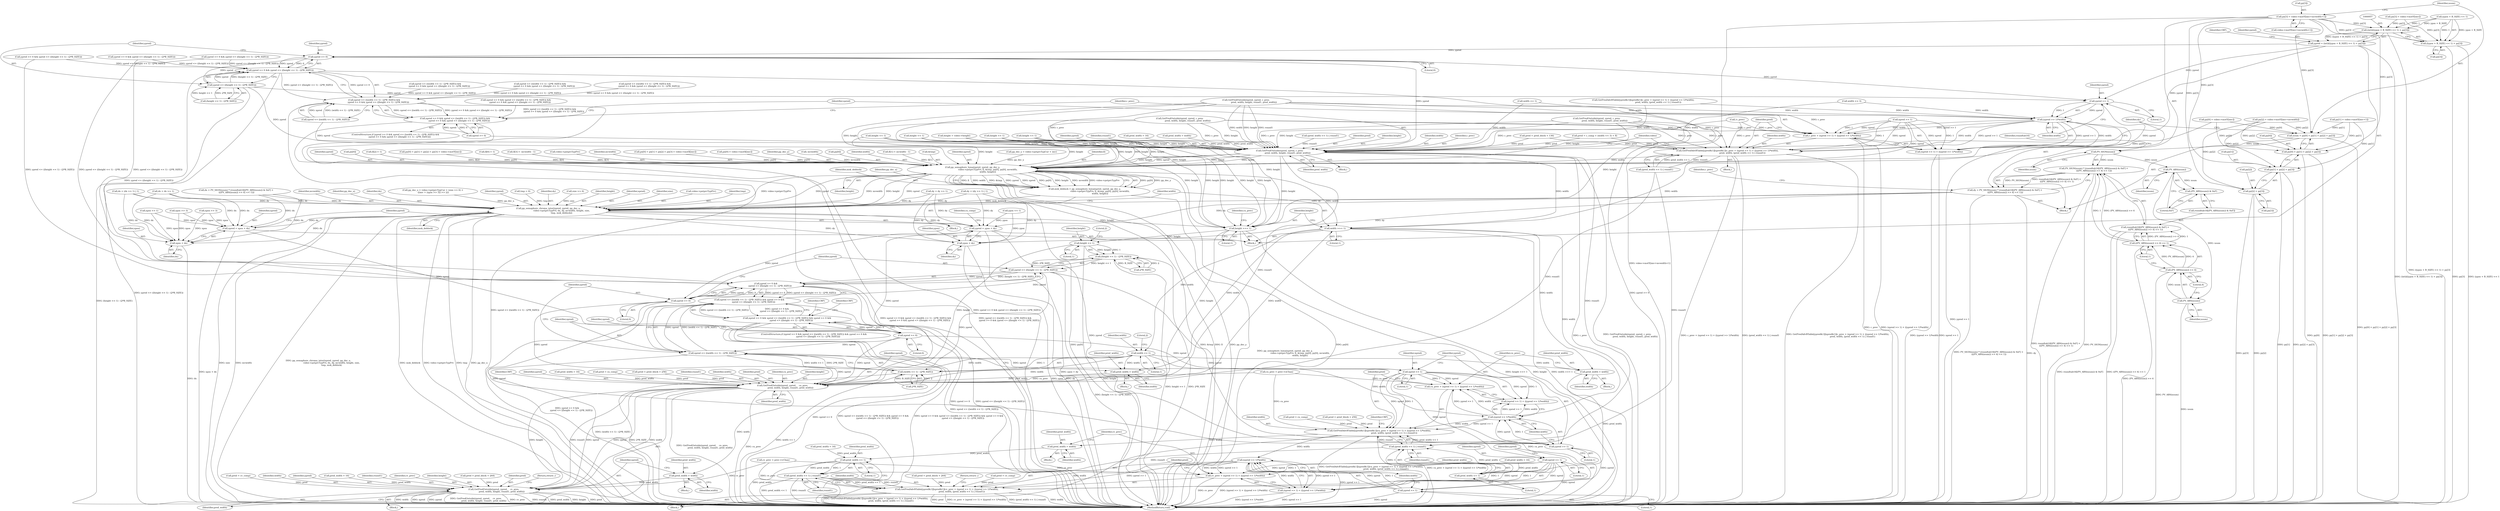 digraph "0_Android_961e5ac5788b52304e64b9a509781beaf5201fb0@pointer" {
"1000542" [label="(Call,py[3] = video->motY[imv+mvwidth+1])"];
"1000555" [label="(Call,xsum = py[0] + py[1] + py[2] + py[3])"];
"1000575" [label="(Call,PV_SIGN(xsum))"];
"1000574" [label="(Call,PV_SIGN(xsum) * (roundtab16[(PV_ABS(xsum)) & 0xF] +\n (((PV_ABS(xsum)) >> 4) << 1)))"];
"1000572" [label="(Call,dy = PV_SIGN(xsum) * (roundtab16[(PV_ABS(xsum)) & 0xF] +\n (((PV_ABS(xsum)) >> 4) << 1)))"];
"1001137" [label="(Call,pp_semaphore_chroma_inter(xpred, ypred, pp_dec_u,\n                                      video->pstprcTypPrv, dx, dy, mvwidth, height, size,\n                                      tmp, msk_deblock))"];
"1001215" [label="(Call,height >>= 1)"];
"1001290" [label="(Call,height << 1)"];
"1001289" [label="(Call,(height << 1) - (2*B_SIZE))"];
"1001287" [label="(Call,ypred <= ((height << 1) - (2*B_SIZE)))"];
"1001283" [label="(Call,ypred >= 0 &&\n            ypred <= ((height << 1) - (2*B_SIZE)))"];
"1001273" [label="(Call,xpred <= ((width << 1) - (2*B_SIZE)) && ypred >= 0 &&\n            ypred <= ((height << 1) - (2*B_SIZE)))"];
"1001269" [label="(Call,xpred >= 0 && xpred <= ((width << 1) - (2*B_SIZE)) && ypred >= 0 &&\n            ypred <= ((height << 1) - (2*B_SIZE)))"];
"1001328" [label="(Call,ypred >> 1)"];
"1001327" [label="(Call,(ypred >> 1)*width)"];
"1001320" [label="(Call,GetPredAdvBTable[ypred&1][xpred&1](cu_prev + (xpred >> 1) + ((ypred >> 1)*width),\n                                           pred, width, (pred_width << 1) | round1))"];
"1001357" [label="(Call,pred_width = width)"];
"1001375" [label="(Call,pred_width << 1)"];
"1001374" [label="(Call,(pred_width << 1) | round1)"];
"1001360" [label="(Call,GetPredAdvBTable[ypred&1][xpred&1](cv_prev + (xpred >> 1) + ((ypred >> 1)*width),\n                                           pred, width, (pred_width << 1) | round1))"];
"1001367" [label="(Call,(ypred >> 1)*width)"];
"1001361" [label="(Call,cv_prev + (xpred >> 1) + ((ypred >> 1)*width))"];
"1001363" [label="(Call,(xpred >> 1) + ((ypred >> 1)*width))"];
"1001321" [label="(Call,cu_prev + (xpred >> 1) + ((ypred >> 1)*width))"];
"1001323" [label="(Call,(xpred >> 1) + ((ypred >> 1)*width))"];
"1001368" [label="(Call,ypred >> 1)"];
"1001405" [label="(Call,GetPredOutside(xpred, ypred,    cu_prev,\n                       pred, width, height, round1, pred_width))"];
"1001432" [label="(Call,pred_width = width)"];
"1001435" [label="(Call,GetPredOutside(xpred, ypred,    cv_prev,\n                       pred, width, height, round1, pred_width))"];
"1001228" [label="(Call,xpred = xpos + dx)"];
"1001270" [label="(Call,xpred >= 0)"];
"1001274" [label="(Call,xpred <= ((width << 1) - (2*B_SIZE)))"];
"1001324" [label="(Call,xpred >> 1)"];
"1001364" [label="(Call,xpred >> 1)"];
"1001230" [label="(Call,xpos + dx)"];
"1001233" [label="(Call,ypred = ypos + dy)"];
"1001284" [label="(Call,ypred >= 0)"];
"1001235" [label="(Call,ypos + dy)"];
"1000581" [label="(Call,PV_ABS(xsum))"];
"1000580" [label="(Call,(PV_ABS(xsum)) & 0xF)"];
"1000586" [label="(Call,PV_ABS(xsum))"];
"1000585" [label="(Call,(PV_ABS(xsum)) >> 4)"];
"1000584" [label="(Call,((PV_ABS(xsum)) >> 4) << 1)"];
"1000577" [label="(Call,roundtab16[(PV_ABS(xsum)) & 0xF] +\n (((PV_ABS(xsum)) >> 4) << 1))"];
"1000557" [label="(Call,py[0] + py[1] + py[2] + py[3])"];
"1000561" [label="(Call,py[1] + py[2] + py[3])"];
"1000565" [label="(Call,py[2] + py[3])"];
"1000956" [label="(Call,(int)(((ypos + B_SIZE) << 1) + py[3]))"];
"1000954" [label="(Call,ypred = (int)(((ypos + B_SIZE) << 1) + py[3]))"];
"1001012" [label="(Call,ypred >= 0)"];
"1001011" [label="(Call,ypred >= 0 && ypred <= ((height << 1) - (2*B_SIZE)))"];
"1001001" [label="(Call,xpred <= ((width << 1) - (2*B_SIZE)) &&\n            ypred >= 0 && ypred <= ((height << 1) - (2*B_SIZE)))"];
"1000997" [label="(Call,xpred >= 0 && xpred <= ((width << 1) - (2*B_SIZE)) &&\n            ypred >= 0 && ypred <= ((height << 1) - (2*B_SIZE)))"];
"1001015" [label="(Call,ypred <= ((height << 1) - (2*B_SIZE)))"];
"1001033" [label="(Call,ypred >> 1)"];
"1001032" [label="(Call,(ypred >> 1)*width)"];
"1001025" [label="(Call,GetPredAdvBTable[ypred&1][xpred&1](c_prev + (xpred >> 1) + ((ypred >> 1)*width),\n                                           pred, width, (pred_width << 1) | round1))"];
"1001101" [label="(Call,pp_semaphore_luma(xpred, ypred, pp_dec_y,\n                                            video->pstprcTypPrv, ll, &tmp, px[0], py[0], mvwidth,\n                                            width, height))"];
"1001099" [label="(Call,msk_deblock = pp_semaphore_luma(xpred, ypred, pp_dec_y,\n                                            video->pstprcTypPrv, ll, &tmp, px[0], py[0], mvwidth,\n                                            width, height))"];
"1001212" [label="(Call,width >>= 1)"];
"1001277" [label="(Call,width << 1)"];
"1001276" [label="(Call,(width << 1) - (2*B_SIZE))"];
"1001317" [label="(Call,pred_width = width)"];
"1001335" [label="(Call,pred_width << 1)"];
"1001334" [label="(Call,(pred_width << 1) | round1)"];
"1001402" [label="(Call,pred_width = width)"];
"1001026" [label="(Call,c_prev + (xpred >> 1) + ((ypred >> 1)*width))"];
"1001028" [label="(Call,(xpred >> 1) + ((ypred >> 1)*width))"];
"1001046" [label="(Call,GetPredOutside(xpred, ypred, c_prev,\n                       pred, width, height, round1, pred_width))"];
"1000958" [label="(Call,((ypos + B_SIZE) << 1) + py[3])"];
"1001002" [label="(Call,xpred <= ((width << 1) - (2*B_SIZE)))"];
"1001281" [label="(Literal,2)"];
"1001217" [label="(Literal,1)"];
"1000573" [label="(Identifier,dy)"];
"1001323" [label="(Call,(xpred >> 1) + ((ypred >> 1)*width))"];
"1001441" [label="(Identifier,height)"];
"1000970" [label="(Identifier,CBP)"];
"1001314" [label="(Call,pred = cu_comp)"];
"1001279" [label="(Literal,1)"];
"1001304" [label="(Call,pred = pred_block + 256)"];
"1001320" [label="(Call,GetPredAdvBTable[ypred&1][xpred&1](cu_prev + (xpred >> 1) + ((ypred >> 1)*width),\n                                           pred, width, (pred_width << 1) | round1))"];
"1001325" [label="(Identifier,xpred)"];
"1001291" [label="(Identifier,height)"];
"1001236" [label="(Identifier,ypos)"];
"1001051" [label="(Identifier,width)"];
"1001335" [label="(Call,pred_width << 1)"];
"1000556" [label="(Identifier,xsum)"];
"1000794" [label="(Call,height << 1)"];
"1001294" [label="(Literal,2)"];
"1000956" [label="(Call,(int)(((ypos + B_SIZE) << 1) + py[3]))"];
"1001215" [label="(Call,height >>= 1)"];
"1001408" [label="(Identifier,cu_prev)"];
"1000714" [label="(Call,GetPredOutside(xpred, ypred, c_prev,\n                       pred, width, height, round1, pred_width))"];
"1001300" [label="(Identifier,CBP)"];
"1000542" [label="(Call,py[3] = video->motY[imv+mvwidth+1])"];
"1001375" [label="(Call,pred_width << 1)"];
"1000395" [label="(Call,dx = dx >> 1)"];
"1001318" [label="(Identifier,pred_width)"];
"1001322" [label="(Identifier,cu_prev)"];
"1000562" [label="(Call,py[1])"];
"1001274" [label="(Call,xpred <= ((width << 1) - (2*B_SIZE)))"];
"1001026" [label="(Call,c_prev + (xpred >> 1) + ((ypred >> 1)*width))"];
"1000543" [label="(Call,py[3])"];
"1000679" [label="(Call,ypred >= 0 && ypred <= ((height << 1) - (2*B_SIZE)))"];
"1000584" [label="(Call,((PV_ABS(xsum)) >> 4) << 1)"];
"1001231" [label="(Identifier,xpos)"];
"1001344" [label="(Call,pred = pred_block + 264)"];
"1000259" [label="(Call,tmp = 0)"];
"1000569" [label="(Call,py[3])"];
"1000993" [label="(Call,pred_width = width)"];
"1000836" [label="(Call,xpos << 1)"];
"1001109" [label="(Call,&tmp)"];
"1000557" [label="(Call,py[0] + py[1] + py[2] + py[3])"];
"1000958" [label="(Call,((ypos + B_SIZE) << 1) + py[3])"];
"1001406" [label="(Identifier,xpred)"];
"1001067" [label="(Call,pp_dec_y = video->pstprcTypCur + imv)"];
"1000555" [label="(Call,xsum = py[0] + py[1] + py[2] + py[3])"];
"1001216" [label="(Identifier,height)"];
"1001292" [label="(Literal,1)"];
"1001058" [label="(Identifier,video)"];
"1001145" [label="(Identifier,dy)"];
"1000572" [label="(Call,dy = PV_SIGN(xsum) * (roundtab16[(PV_ABS(xsum)) & 0xF] +\n (((PV_ABS(xsum)) >> 4) << 1)))"];
"1000925" [label="(Call,(pred_width << 1) | round1)"];
"1001127" [label="(Call,size >> 6)"];
"1001147" [label="(Identifier,height)"];
"1000883" [label="(Call,xpred >= 0 && xpred <= ((width << 1) - (2*B_SIZE)) &&\n            ypred >= 0 && ypred <= ((height << 1) - (2*B_SIZE)))"];
"1001037" [label="(Identifier,pred)"];
"1001032" [label="(Call,(ypred >> 1)*width)"];
"1001108" [label="(Identifier,ll)"];
"1001050" [label="(Identifier,pred)"];
"1001411" [label="(Identifier,height)"];
"1001001" [label="(Call,xpred <= ((width << 1) - (2*B_SIZE)) &&\n            ypred >= 0 && ypred <= ((height << 1) - (2*B_SIZE)))"];
"1001313" [label="(Block,)"];
"1001363" [label="(Call,(xpred >> 1) + ((ypred >> 1)*width))"];
"1000964" [label="(Call,py[3])"];
"1001275" [label="(Identifier,xpred)"];
"1001288" [label="(Identifier,ypred)"];
"1000423" [label="(Call,dy = (dy >> 1) | 1)"];
"1001385" [label="(Identifier,CBP)"];
"1001402" [label="(Call,pred_width = width)"];
"1000741" [label="(Call,ypos << 1)"];
"1001103" [label="(Identifier,ypred)"];
"1001111" [label="(Call,px[0])"];
"1001371" [label="(Identifier,width)"];
"1001086" [label="(Call,ll[2] = 1)"];
"1001329" [label="(Identifier,ypred)"];
"1001133" [label="(Call,xpos >> 3)"];
"1000579" [label="(Identifier,roundtab16)"];
"1000581" [label="(Call,PV_ABS(xsum))"];
"1001138" [label="(Identifier,xpred)"];
"1001148" [label="(Identifier,size)"];
"1001099" [label="(Call,msk_deblock = pp_semaphore_luma(xpred, ypred, pp_dec_y,\n                                            video->pstprcTypPrv, ll, &tmp, px[0], py[0], mvwidth,\n                                            width, height))"];
"1001289" [label="(Call,(height << 1) - (2*B_SIZE))"];
"1001433" [label="(Identifier,pred_width)"];
"1001034" [label="(Identifier,ypred)"];
"1001439" [label="(Identifier,pred)"];
"1001012" [label="(Call,ypred >= 0)"];
"1000558" [label="(Call,py[0])"];
"1000589" [label="(Literal,1)"];
"1001028" [label="(Call,(xpred >> 1) + ((ypred >> 1)*width))"];
"1000989" [label="(Call,width << 3)"];
"1001317" [label="(Call,pred_width = width)"];
"1001338" [label="(Identifier,round1)"];
"1000565" [label="(Call,py[2] + py[3])"];
"1001444" [label="(Return,return ;)"];
"1001443" [label="(Identifier,pred_width)"];
"1001332" [label="(Identifier,pred)"];
"1001374" [label="(Call,(pred_width << 1) | round1)"];
"1000561" [label="(Call,py[1] + py[2] + py[3])"];
"1001416" [label="(Identifier,CBP)"];
"1000367" [label="(Call,py[0] = py[1] = py[2] = py[3] = video->motY[imv])"];
"1001239" [label="(Identifier,cu_comp)"];
"1000432" [label="(Call,px[0] = video->motX[imv])"];
"1001407" [label="(Identifier,ypred)"];
"1001141" [label="(Call,video->pstprcTypPrv)"];
"1001015" [label="(Call,ypred <= ((height << 1) - (2*B_SIZE)))"];
"1001197" [label="(Call,xpos >> 3)"];
"1000493" [label="(Call,dx = PV_SIGN(xsum) * (roundtab16[(PV_ABS(xsum)) & 0xF] +\n (((PV_ABS(xsum)) >> 4) << 1)))"];
"1001359" [label="(Identifier,width)"];
"1001286" [label="(Literal,0)"];
"1001331" [label="(Identifier,width)"];
"1001101" [label="(Call,pp_semaphore_luma(xpred, ypred, pp_dec_y,\n                                            video->pstprcTypPrv, ll, &tmp, px[0], py[0], mvwidth,\n                                            width, height))"];
"1001290" [label="(Call,height << 1)"];
"1000578" [label="(Call,roundtab16[(PV_ABS(xsum)) & 0xF])"];
"1000954" [label="(Call,ypred = (int)(((ypos + B_SIZE) << 1) + py[3]))"];
"1001104" [label="(Identifier,pp_dec_y)"];
"1001287" [label="(Call,ypred <= ((height << 1) - (2*B_SIZE)))"];
"1001377" [label="(Literal,1)"];
"1001284" [label="(Call,ypred >= 0)"];
"1001364" [label="(Call,xpred >> 1)"];
"1001429" [label="(Call,pred = cv_comp)"];
"1001440" [label="(Identifier,width)"];
"1001018" [label="(Call,height << 1)"];
"1001079" [label="(Call,ll[1] = mvwidth - 1)"];
"1001394" [label="(Call,pred_width = 16)"];
"1001280" [label="(Call,2*B_SIZE)"];
"1001052" [label="(Identifier,height)"];
"1000566" [label="(Call,py[2])"];
"1001432" [label="(Call,pred_width = width)"];
"1001403" [label="(Identifier,pred_width)"];
"1001376" [label="(Identifier,pred_width)"];
"1001435" [label="(Call,GetPredOutside(xpred, ypred,    cv_prev,\n                       pred, width, height, round1, pred_width))"];
"1001228" [label="(Call,xpred = xpos + dx)"];
"1001283" [label="(Call,ypred >= 0 &&\n            ypred <= ((height << 1) - (2*B_SIZE)))"];
"1001328" [label="(Call,ypred >> 1)"];
"1001272" [label="(Literal,0)"];
"1001336" [label="(Identifier,pred_width)"];
"1001381" [label="(Block,)"];
"1001399" [label="(Call,pred = cu_comp)"];
"1001066" [label="(Block,)"];
"1001437" [label="(Identifier,ypred)"];
"1000431" [label="(Block,)"];
"1001046" [label="(Call,GetPredOutside(xpred, ypred, c_prev,\n                       pred, width, height, round1, pred_width))"];
"1001379" [label="(Return,return ;)"];
"1000585" [label="(Call,(PV_ABS(xsum)) >> 4)"];
"1001389" [label="(Call,pred = pred_block + 256)"];
"1001268" [label="(ControlStructure,if (xpred >= 0 && xpred <= ((width << 1) - (2*B_SIZE)) && ypred >= 0 &&\n            ypred <= ((height << 1) - (2*B_SIZE))))"];
"1001326" [label="(Literal,1)"];
"1000787" [label="(Call,ypred >= 0 && ypred <= ((height << 1) - (2*B_SIZE)))"];
"1001413" [label="(Identifier,pred_width)"];
"1001341" [label="(Identifier,CBP)"];
"1001033" [label="(Call,ypred >> 1)"];
"1001412" [label="(Identifier,round1)"];
"1001219" [label="(Identifier,cu_prev)"];
"1000344" [label="(Call,px[0] = px[1] = px[2] = px[3] = video->motX[imv])"];
"1001424" [label="(Call,pred_width = 16)"];
"1000379" [label="(Call,py[3] = video->motY[imv])"];
"1001442" [label="(Identifier,round1)"];
"1001047" [label="(Identifier,xpred)"];
"1001321" [label="(Call,cu_prev + (xpred >> 1) + ((ypred >> 1)*width))"];
"1001296" [label="(Block,)"];
"1001233" [label="(Call,ypred = ypos + dy)"];
"1001368" [label="(Call,ypred >> 1)"];
"1000932" [label="(Call,GetPredOutside(xpred, ypred, c_prev,\n                       pred, width, height, round1, pred_width))"];
"1001428" [label="(Block,)"];
"1001017" [label="(Call,(height << 1) - (2*B_SIZE))"];
"1001327" [label="(Call,(ypred >> 1)*width)"];
"1000577" [label="(Call,roundtab16[(PV_ABS(xsum)) & 0xF] +\n (((PV_ABS(xsum)) >> 4) << 1))"];
"1000416" [label="(Call,dy = dy >> 1)"];
"1001120" [label="(Call,pp_dec_u = video->pstprcTypCur + (size >> 6) +\n ((imv + (xpos >> 3)) >> 2))"];
"1001229" [label="(Identifier,xpred)"];
"1001333" [label="(Identifier,width)"];
"1001330" [label="(Literal,1)"];
"1000402" [label="(Call,dx = (dx >> 1) | 1)"];
"1001137" [label="(Call,pp_semaphore_chroma_inter(xpred, ypred, pp_dec_u,\n                                      video->pstprcTypPrv, dx, dy, mvwidth, height, size,\n                                      tmp, msk_deblock))"];
"1000904" [label="(Call,height << 1)"];
"1001434" [label="(Identifier,width)"];
"1001324" [label="(Call,xpred >> 1)"];
"1001027" [label="(Identifier,c_prev)"];
"1000520" [label="(Call,py[1] = video->motY[imv+1])"];
"1001013" [label="(Identifier,ypred)"];
"1001102" [label="(Identifier,xpred)"];
"1001054" [label="(Identifier,pred_width)"];
"1001337" [label="(Literal,1)"];
"1001405" [label="(Call,GetPredOutside(xpred, ypred,    cu_prev,\n                       pred, width, height, round1, pred_width))"];
"1001234" [label="(Identifier,ypred)"];
"1000583" [label="(Literal,0xF)"];
"1001445" [label="(MethodReturn,void)"];
"1000955" [label="(Identifier,ypred)"];
"1001370" [label="(Literal,1)"];
"1001438" [label="(Identifier,cv_prev)"];
"1000575" [label="(Call,PV_SIGN(xsum))"];
"1001029" [label="(Call,xpred >> 1)"];
"1000546" [label="(Call,video->motY[imv+mvwidth+1])"];
"1001223" [label="(Call,cv_prev = prev->vChan)"];
"1001277" [label="(Call,width << 1)"];
"1001212" [label="(Call,width >>= 1)"];
"1001354" [label="(Call,pred = cv_comp)"];
"1001366" [label="(Literal,1)"];
"1000997" [label="(Call,xpred >= 0 && xpred <= ((width << 1) - (2*B_SIZE)) &&\n            ypred >= 0 && ypred <= ((height << 1) - (2*B_SIZE)))"];
"1001270" [label="(Call,xpred >= 0)"];
"1001150" [label="(Identifier,msk_deblock)"];
"1001011" [label="(Call,ypred >= 0 && ypred <= ((height << 1) - (2*B_SIZE)))"];
"1001139" [label="(Identifier,ypred)"];
"1000777" [label="(Call,xpred <= ((width << 1) - (2*B_SIZE)) &&\n            ypred >= 0 && ypred <= ((height << 1) - (2*B_SIZE)))"];
"1001235" [label="(Call,ypos + dy)"];
"1001419" [label="(Call,pred = pred_block + 264)"];
"1000586" [label="(Call,PV_ABS(xsum))"];
"1000984" [label="(Call,pred = c_comp + (width << 3) + 8)"];
"1001365" [label="(Identifier,xpred)"];
"1001025" [label="(Call,GetPredAdvBTable[ypred&1][xpred&1](c_prev + (xpred >> 1) + ((ypred >> 1)*width),\n                                           pred, width, (pred_width << 1) | round1))"];
"1001404" [label="(Identifier,width)"];
"1001436" [label="(Identifier,xpred)"];
"1001362" [label="(Identifier,cv_prev)"];
"1000580" [label="(Call,(PV_ABS(xsum)) & 0xF)"];
"1001036" [label="(Identifier,width)"];
"1000574" [label="(Call,PV_SIGN(xsum) * (roundtab16[(PV_ABS(xsum)) & 0xF] +\n (((PV_ABS(xsum)) >> 4) << 1)))"];
"1000974" [label="(Call,pred = pred_block + 136)"];
"1001285" [label="(Identifier,ypred)"];
"1000531" [label="(Call,py[2] = video->motY[imv+mvwidth])"];
"1000282" [label="(Call,height = video->height)"];
"1000201" [label="(Block,)"];
"1001005" [label="(Call,width << 1)"];
"1001319" [label="(Identifier,width)"];
"1001309" [label="(Call,pred_width = 16)"];
"1001045" [label="(Block,)"];
"1000822" [label="(Call,GetPredOutside(xpred, ypred, c_prev,\n                       pred, width, height, round1, pred_width))"];
"1000587" [label="(Identifier,xsum)"];
"1001358" [label="(Identifier,pred_width)"];
"1001074" [label="(Call,ll[0] = 1)"];
"1001214" [label="(Literal,1)"];
"1001100" [label="(Identifier,msk_deblock)"];
"1001410" [label="(Identifier,width)"];
"1001276" [label="(Call,(width << 1) - (2*B_SIZE))"];
"1001271" [label="(Identifier,xpred)"];
"1001278" [label="(Identifier,width)"];
"1001091" [label="(Call,ll[3] = -mvwidth - 1)"];
"1001398" [label="(Block,)"];
"1001232" [label="(Identifier,dx)"];
"1001105" [label="(Call,video->pstprcTypPrv)"];
"1001117" [label="(Identifier,mvwidth)"];
"1001213" [label="(Identifier,width)"];
"1000686" [label="(Call,height << 1)"];
"1001372" [label="(Identifier,pred)"];
"1001096" [label="(Call,-mvwidth)"];
"1000588" [label="(Literal,4)"];
"1001049" [label="(Identifier,c_prev)"];
"1001230" [label="(Call,xpos + dx)"];
"1000998" [label="(Call,xpred >= 0)"];
"1001360" [label="(Call,GetPredAdvBTable[ypred&1][xpred&1](cv_prev + (xpred >> 1) + ((ypred >> 1)*width),\n                                           pred, width, (pred_width << 1) | round1))"];
"1001293" [label="(Call,2*B_SIZE)"];
"1001367" [label="(Call,(ypred >> 1)*width)"];
"1001035" [label="(Literal,1)"];
"1001237" [label="(Identifier,dy)"];
"1001373" [label="(Identifier,width)"];
"1001121" [label="(Identifier,pp_dec_u)"];
"1001048" [label="(Identifier,ypred)"];
"1001357" [label="(Call,pred_width = width)"];
"1001119" [label="(Identifier,height)"];
"1001114" [label="(Call,py[0])"];
"1001273" [label="(Call,xpred <= ((width << 1) - (2*B_SIZE)) && ypred >= 0 &&\n            ypred <= ((height << 1) - (2*B_SIZE)))"];
"1000591" [label="(Identifier,c_prev)"];
"1001149" [label="(Identifier,tmp)"];
"1001334" [label="(Call,(pred_width << 1) | round1)"];
"1000596" [label="(Call,!c_prev)"];
"1001118" [label="(Identifier,width)"];
"1001053" [label="(Identifier,round1)"];
"1001014" [label="(Literal,0)"];
"1000669" [label="(Call,xpred <= ((width << 1) - (2*B_SIZE)) &&\n            ypred >= 0 && ypred <= ((height << 1) - (2*B_SIZE)))"];
"1001218" [label="(Call,cu_prev = prev->uChan)"];
"1001039" [label="(Call,(pred_width << 1) | round1)"];
"1001369" [label="(Identifier,ypred)"];
"1001016" [label="(Identifier,ypred)"];
"1000887" [label="(Call,xpred <= ((width << 1) - (2*B_SIZE)) &&\n            ypred >= 0 && ypred <= ((height << 1) - (2*B_SIZE)))"];
"1001146" [label="(Identifier,mvwidth)"];
"1000911" [label="(Call,GetPredAdvBTable[ypred&1][xpred&1](c_prev + (xpred >> 1) + ((ypred >> 1)*width),\n                                           pred, width, (pred_width << 1) | round1))"];
"1001140" [label="(Identifier,pp_dec_u)"];
"1001353" [label="(Block,)"];
"1000996" [label="(ControlStructure,if (xpred >= 0 && xpred <= ((width << 1) - (2*B_SIZE)) &&\n            ypred >= 0 && ypred <= ((height << 1) - (2*B_SIZE))))"];
"1001144" [label="(Identifier,dx)"];
"1001038" [label="(Identifier,width)"];
"1001349" [label="(Call,pred_width = 16)"];
"1000979" [label="(Call,pred_width = 16)"];
"1001378" [label="(Identifier,round1)"];
"1001361" [label="(Call,cv_prev + (xpred >> 1) + ((ypred >> 1)*width))"];
"1000576" [label="(Identifier,xsum)"];
"1000511" [label="(Call,py[0] = video->motY[imv])"];
"1000959" [label="(Call,(ypos + B_SIZE) << 1)"];
"1001024" [label="(Block,)"];
"1001269" [label="(Call,xpred >= 0 && xpred <= ((width << 1) - (2*B_SIZE)) && ypred >= 0 &&\n            ypred <= ((height << 1) - (2*B_SIZE)))"];
"1000897" [label="(Call,ypred >= 0 && ypred <= ((height << 1) - (2*B_SIZE)))"];
"1001409" [label="(Identifier,pred)"];
"1000582" [label="(Identifier,xsum)"];
"1000542" -> "1000431"  [label="AST: "];
"1000542" -> "1000546"  [label="CFG: "];
"1000543" -> "1000542"  [label="AST: "];
"1000546" -> "1000542"  [label="AST: "];
"1000556" -> "1000542"  [label="CFG: "];
"1000542" -> "1001445"  [label="DDG: video->motY[imv+mvwidth+1]"];
"1000542" -> "1000555"  [label="DDG: py[3]"];
"1000542" -> "1000557"  [label="DDG: py[3]"];
"1000542" -> "1000561"  [label="DDG: py[3]"];
"1000542" -> "1000565"  [label="DDG: py[3]"];
"1000542" -> "1000956"  [label="DDG: py[3]"];
"1000542" -> "1000958"  [label="DDG: py[3]"];
"1000555" -> "1000431"  [label="AST: "];
"1000555" -> "1000557"  [label="CFG: "];
"1000556" -> "1000555"  [label="AST: "];
"1000557" -> "1000555"  [label="AST: "];
"1000573" -> "1000555"  [label="CFG: "];
"1000555" -> "1001445"  [label="DDG: py[0] + py[1] + py[2] + py[3]"];
"1000511" -> "1000555"  [label="DDG: py[0]"];
"1000520" -> "1000555"  [label="DDG: py[1]"];
"1000531" -> "1000555"  [label="DDG: py[2]"];
"1000555" -> "1000575"  [label="DDG: xsum"];
"1000575" -> "1000574"  [label="AST: "];
"1000575" -> "1000576"  [label="CFG: "];
"1000576" -> "1000575"  [label="AST: "];
"1000579" -> "1000575"  [label="CFG: "];
"1000575" -> "1000574"  [label="DDG: xsum"];
"1000575" -> "1000581"  [label="DDG: xsum"];
"1000574" -> "1000572"  [label="AST: "];
"1000574" -> "1000577"  [label="CFG: "];
"1000577" -> "1000574"  [label="AST: "];
"1000572" -> "1000574"  [label="CFG: "];
"1000574" -> "1001445"  [label="DDG: PV_SIGN(xsum)"];
"1000574" -> "1001445"  [label="DDG: roundtab16[(PV_ABS(xsum)) & 0xF] +\n (((PV_ABS(xsum)) >> 4) << 1)"];
"1000574" -> "1000572"  [label="DDG: PV_SIGN(xsum)"];
"1000574" -> "1000572"  [label="DDG: roundtab16[(PV_ABS(xsum)) & 0xF] +\n (((PV_ABS(xsum)) >> 4) << 1)"];
"1000584" -> "1000574"  [label="DDG: (PV_ABS(xsum)) >> 4"];
"1000584" -> "1000574"  [label="DDG: 1"];
"1000572" -> "1000431"  [label="AST: "];
"1000573" -> "1000572"  [label="AST: "];
"1000591" -> "1000572"  [label="CFG: "];
"1000572" -> "1001445"  [label="DDG: PV_SIGN(xsum) * (roundtab16[(PV_ABS(xsum)) & 0xF] +\n (((PV_ABS(xsum)) >> 4) << 1))"];
"1000572" -> "1001445"  [label="DDG: dy"];
"1000572" -> "1001137"  [label="DDG: dy"];
"1000572" -> "1001233"  [label="DDG: dy"];
"1000572" -> "1001235"  [label="DDG: dy"];
"1001137" -> "1001066"  [label="AST: "];
"1001137" -> "1001150"  [label="CFG: "];
"1001138" -> "1001137"  [label="AST: "];
"1001139" -> "1001137"  [label="AST: "];
"1001140" -> "1001137"  [label="AST: "];
"1001141" -> "1001137"  [label="AST: "];
"1001144" -> "1001137"  [label="AST: "];
"1001145" -> "1001137"  [label="AST: "];
"1001146" -> "1001137"  [label="AST: "];
"1001147" -> "1001137"  [label="AST: "];
"1001148" -> "1001137"  [label="AST: "];
"1001149" -> "1001137"  [label="AST: "];
"1001150" -> "1001137"  [label="AST: "];
"1001213" -> "1001137"  [label="CFG: "];
"1001137" -> "1001445"  [label="DDG: pp_dec_u"];
"1001137" -> "1001445"  [label="DDG: size"];
"1001137" -> "1001445"  [label="DDG: mvwidth"];
"1001137" -> "1001445"  [label="DDG: pp_semaphore_chroma_inter(xpred, ypred, pp_dec_u,\n                                      video->pstprcTypPrv, dx, dy, mvwidth, height, size,\n                                      tmp, msk_deblock)"];
"1001137" -> "1001445"  [label="DDG: msk_deblock"];
"1001137" -> "1001445"  [label="DDG: video->pstprcTypPrv"];
"1001137" -> "1001445"  [label="DDG: tmp"];
"1001101" -> "1001137"  [label="DDG: xpred"];
"1001101" -> "1001137"  [label="DDG: ypred"];
"1001101" -> "1001137"  [label="DDG: video->pstprcTypPrv"];
"1001101" -> "1001137"  [label="DDG: mvwidth"];
"1001101" -> "1001137"  [label="DDG: height"];
"1001120" -> "1001137"  [label="DDG: pp_dec_u"];
"1000395" -> "1001137"  [label="DDG: dx"];
"1000493" -> "1001137"  [label="DDG: dx"];
"1000402" -> "1001137"  [label="DDG: dx"];
"1000423" -> "1001137"  [label="DDG: dy"];
"1000416" -> "1001137"  [label="DDG: dy"];
"1001127" -> "1001137"  [label="DDG: size"];
"1000259" -> "1001137"  [label="DDG: tmp"];
"1001099" -> "1001137"  [label="DDG: msk_deblock"];
"1001137" -> "1001215"  [label="DDG: height"];
"1001137" -> "1001228"  [label="DDG: dx"];
"1001137" -> "1001230"  [label="DDG: dx"];
"1001137" -> "1001233"  [label="DDG: dy"];
"1001137" -> "1001235"  [label="DDG: dy"];
"1001215" -> "1000201"  [label="AST: "];
"1001215" -> "1001217"  [label="CFG: "];
"1001216" -> "1001215"  [label="AST: "];
"1001217" -> "1001215"  [label="AST: "];
"1001219" -> "1001215"  [label="CFG: "];
"1001215" -> "1001445"  [label="DDG: height >>= 1"];
"1001215" -> "1001445"  [label="DDG: height"];
"1000904" -> "1001215"  [label="DDG: height"];
"1000932" -> "1001215"  [label="DDG: height"];
"1000794" -> "1001215"  [label="DDG: height"];
"1001018" -> "1001215"  [label="DDG: height"];
"1000714" -> "1001215"  [label="DDG: height"];
"1000282" -> "1001215"  [label="DDG: height"];
"1001046" -> "1001215"  [label="DDG: height"];
"1000686" -> "1001215"  [label="DDG: height"];
"1000822" -> "1001215"  [label="DDG: height"];
"1001215" -> "1001290"  [label="DDG: height"];
"1001215" -> "1001405"  [label="DDG: height"];
"1001290" -> "1001289"  [label="AST: "];
"1001290" -> "1001292"  [label="CFG: "];
"1001291" -> "1001290"  [label="AST: "];
"1001292" -> "1001290"  [label="AST: "];
"1001294" -> "1001290"  [label="CFG: "];
"1001290" -> "1001445"  [label="DDG: height"];
"1001290" -> "1001289"  [label="DDG: height"];
"1001290" -> "1001289"  [label="DDG: 1"];
"1001290" -> "1001405"  [label="DDG: height"];
"1001289" -> "1001287"  [label="AST: "];
"1001289" -> "1001293"  [label="CFG: "];
"1001293" -> "1001289"  [label="AST: "];
"1001287" -> "1001289"  [label="CFG: "];
"1001289" -> "1001445"  [label="DDG: height << 1"];
"1001289" -> "1001445"  [label="DDG: 2*B_SIZE"];
"1001289" -> "1001287"  [label="DDG: height << 1"];
"1001289" -> "1001287"  [label="DDG: 2*B_SIZE"];
"1001293" -> "1001289"  [label="DDG: 2"];
"1001293" -> "1001289"  [label="DDG: B_SIZE"];
"1001287" -> "1001283"  [label="AST: "];
"1001288" -> "1001287"  [label="AST: "];
"1001283" -> "1001287"  [label="CFG: "];
"1001287" -> "1001445"  [label="DDG: (height << 1) - (2*B_SIZE)"];
"1001287" -> "1001283"  [label="DDG: ypred"];
"1001287" -> "1001283"  [label="DDG: (height << 1) - (2*B_SIZE)"];
"1001284" -> "1001287"  [label="DDG: ypred"];
"1001287" -> "1001328"  [label="DDG: ypred"];
"1001287" -> "1001405"  [label="DDG: ypred"];
"1001283" -> "1001273"  [label="AST: "];
"1001283" -> "1001284"  [label="CFG: "];
"1001284" -> "1001283"  [label="AST: "];
"1001273" -> "1001283"  [label="CFG: "];
"1001283" -> "1001445"  [label="DDG: ypred >= 0"];
"1001283" -> "1001445"  [label="DDG: ypred <= ((height << 1) - (2*B_SIZE))"];
"1001283" -> "1001273"  [label="DDG: ypred >= 0"];
"1001283" -> "1001273"  [label="DDG: ypred <= ((height << 1) - (2*B_SIZE))"];
"1001284" -> "1001283"  [label="DDG: ypred"];
"1001284" -> "1001283"  [label="DDG: 0"];
"1000787" -> "1001283"  [label="DDG: ypred <= ((height << 1) - (2*B_SIZE))"];
"1001011" -> "1001283"  [label="DDG: ypred <= ((height << 1) - (2*B_SIZE))"];
"1000679" -> "1001283"  [label="DDG: ypred <= ((height << 1) - (2*B_SIZE))"];
"1000897" -> "1001283"  [label="DDG: ypred <= ((height << 1) - (2*B_SIZE))"];
"1001273" -> "1001269"  [label="AST: "];
"1001273" -> "1001274"  [label="CFG: "];
"1001274" -> "1001273"  [label="AST: "];
"1001269" -> "1001273"  [label="CFG: "];
"1001273" -> "1001445"  [label="DDG: ypred >= 0 &&\n            ypred <= ((height << 1) - (2*B_SIZE))"];
"1001273" -> "1001445"  [label="DDG: xpred <= ((width << 1) - (2*B_SIZE))"];
"1001273" -> "1001269"  [label="DDG: xpred <= ((width << 1) - (2*B_SIZE))"];
"1001273" -> "1001269"  [label="DDG: ypred >= 0 &&\n            ypred <= ((height << 1) - (2*B_SIZE))"];
"1001274" -> "1001273"  [label="DDG: xpred"];
"1001274" -> "1001273"  [label="DDG: (width << 1) - (2*B_SIZE)"];
"1001269" -> "1001268"  [label="AST: "];
"1001269" -> "1001270"  [label="CFG: "];
"1001270" -> "1001269"  [label="AST: "];
"1001300" -> "1001269"  [label="CFG: "];
"1001385" -> "1001269"  [label="CFG: "];
"1001269" -> "1001445"  [label="DDG: xpred >= 0"];
"1001269" -> "1001445"  [label="DDG: xpred <= ((width << 1) - (2*B_SIZE)) && ypred >= 0 &&\n            ypred <= ((height << 1) - (2*B_SIZE))"];
"1001269" -> "1001445"  [label="DDG: xpred >= 0 && xpred <= ((width << 1) - (2*B_SIZE)) && ypred >= 0 &&\n            ypred <= ((height << 1) - (2*B_SIZE))"];
"1001270" -> "1001269"  [label="DDG: xpred"];
"1001270" -> "1001269"  [label="DDG: 0"];
"1001328" -> "1001327"  [label="AST: "];
"1001328" -> "1001330"  [label="CFG: "];
"1001329" -> "1001328"  [label="AST: "];
"1001330" -> "1001328"  [label="AST: "];
"1001331" -> "1001328"  [label="CFG: "];
"1001328" -> "1001327"  [label="DDG: ypred"];
"1001328" -> "1001327"  [label="DDG: 1"];
"1001284" -> "1001328"  [label="DDG: ypred"];
"1001233" -> "1001328"  [label="DDG: ypred"];
"1001328" -> "1001368"  [label="DDG: ypred"];
"1001327" -> "1001323"  [label="AST: "];
"1001327" -> "1001331"  [label="CFG: "];
"1001331" -> "1001327"  [label="AST: "];
"1001323" -> "1001327"  [label="CFG: "];
"1001327" -> "1001320"  [label="DDG: ypred >> 1"];
"1001327" -> "1001320"  [label="DDG: width"];
"1001327" -> "1001321"  [label="DDG: ypred >> 1"];
"1001327" -> "1001321"  [label="DDG: width"];
"1001327" -> "1001323"  [label="DDG: ypred >> 1"];
"1001327" -> "1001323"  [label="DDG: width"];
"1001277" -> "1001327"  [label="DDG: width"];
"1001212" -> "1001327"  [label="DDG: width"];
"1001320" -> "1001296"  [label="AST: "];
"1001320" -> "1001334"  [label="CFG: "];
"1001321" -> "1001320"  [label="AST: "];
"1001332" -> "1001320"  [label="AST: "];
"1001333" -> "1001320"  [label="AST: "];
"1001334" -> "1001320"  [label="AST: "];
"1001341" -> "1001320"  [label="CFG: "];
"1001320" -> "1001445"  [label="DDG: cu_prev + (xpred >> 1) + ((ypred >> 1)*width)"];
"1001320" -> "1001445"  [label="DDG: GetPredAdvBTable[ypred&1][xpred&1](cu_prev + (xpred >> 1) + ((ypred >> 1)*width),\n                                           pred, width, (pred_width << 1) | round1)"];
"1001218" -> "1001320"  [label="DDG: cu_prev"];
"1001324" -> "1001320"  [label="DDG: xpred"];
"1001324" -> "1001320"  [label="DDG: 1"];
"1001314" -> "1001320"  [label="DDG: pred"];
"1001304" -> "1001320"  [label="DDG: pred"];
"1001334" -> "1001320"  [label="DDG: pred_width << 1"];
"1001334" -> "1001320"  [label="DDG: round1"];
"1001320" -> "1001357"  [label="DDG: width"];
"1001320" -> "1001367"  [label="DDG: width"];
"1001357" -> "1001353"  [label="AST: "];
"1001357" -> "1001359"  [label="CFG: "];
"1001358" -> "1001357"  [label="AST: "];
"1001359" -> "1001357"  [label="AST: "];
"1001362" -> "1001357"  [label="CFG: "];
"1001357" -> "1001375"  [label="DDG: pred_width"];
"1001375" -> "1001374"  [label="AST: "];
"1001375" -> "1001377"  [label="CFG: "];
"1001376" -> "1001375"  [label="AST: "];
"1001377" -> "1001375"  [label="AST: "];
"1001378" -> "1001375"  [label="CFG: "];
"1001375" -> "1001445"  [label="DDG: pred_width"];
"1001375" -> "1001374"  [label="DDG: pred_width"];
"1001375" -> "1001374"  [label="DDG: 1"];
"1001349" -> "1001375"  [label="DDG: pred_width"];
"1001374" -> "1001360"  [label="AST: "];
"1001374" -> "1001378"  [label="CFG: "];
"1001378" -> "1001374"  [label="AST: "];
"1001360" -> "1001374"  [label="CFG: "];
"1001374" -> "1001445"  [label="DDG: pred_width << 1"];
"1001374" -> "1001445"  [label="DDG: round1"];
"1001374" -> "1001360"  [label="DDG: pred_width << 1"];
"1001374" -> "1001360"  [label="DDG: round1"];
"1001334" -> "1001374"  [label="DDG: round1"];
"1001360" -> "1001296"  [label="AST: "];
"1001361" -> "1001360"  [label="AST: "];
"1001372" -> "1001360"  [label="AST: "];
"1001373" -> "1001360"  [label="AST: "];
"1001379" -> "1001360"  [label="CFG: "];
"1001360" -> "1001445"  [label="DDG: width"];
"1001360" -> "1001445"  [label="DDG: GetPredAdvBTable[ypred&1][xpred&1](cv_prev + (xpred >> 1) + ((ypred >> 1)*width),\n                                           pred, width, (pred_width << 1) | round1)"];
"1001360" -> "1001445"  [label="DDG: pred"];
"1001360" -> "1001445"  [label="DDG: cv_prev + (xpred >> 1) + ((ypred >> 1)*width)"];
"1001360" -> "1001445"  [label="DDG: (pred_width << 1) | round1"];
"1001223" -> "1001360"  [label="DDG: cv_prev"];
"1001364" -> "1001360"  [label="DDG: xpred"];
"1001364" -> "1001360"  [label="DDG: 1"];
"1001367" -> "1001360"  [label="DDG: ypred >> 1"];
"1001367" -> "1001360"  [label="DDG: width"];
"1001354" -> "1001360"  [label="DDG: pred"];
"1001344" -> "1001360"  [label="DDG: pred"];
"1001367" -> "1001363"  [label="AST: "];
"1001367" -> "1001371"  [label="CFG: "];
"1001368" -> "1001367"  [label="AST: "];
"1001371" -> "1001367"  [label="AST: "];
"1001363" -> "1001367"  [label="CFG: "];
"1001367" -> "1001445"  [label="DDG: ypred >> 1"];
"1001367" -> "1001361"  [label="DDG: ypred >> 1"];
"1001367" -> "1001361"  [label="DDG: width"];
"1001367" -> "1001363"  [label="DDG: ypred >> 1"];
"1001367" -> "1001363"  [label="DDG: width"];
"1001368" -> "1001367"  [label="DDG: ypred"];
"1001368" -> "1001367"  [label="DDG: 1"];
"1001361" -> "1001363"  [label="CFG: "];
"1001362" -> "1001361"  [label="AST: "];
"1001363" -> "1001361"  [label="AST: "];
"1001372" -> "1001361"  [label="CFG: "];
"1001361" -> "1001445"  [label="DDG: (xpred >> 1) + ((ypred >> 1)*width)"];
"1001361" -> "1001445"  [label="DDG: cv_prev"];
"1001223" -> "1001361"  [label="DDG: cv_prev"];
"1001364" -> "1001361"  [label="DDG: xpred"];
"1001364" -> "1001361"  [label="DDG: 1"];
"1001364" -> "1001363"  [label="AST: "];
"1001363" -> "1001445"  [label="DDG: xpred >> 1"];
"1001363" -> "1001445"  [label="DDG: (ypred >> 1)*width"];
"1001364" -> "1001363"  [label="DDG: xpred"];
"1001364" -> "1001363"  [label="DDG: 1"];
"1001321" -> "1001323"  [label="CFG: "];
"1001322" -> "1001321"  [label="AST: "];
"1001323" -> "1001321"  [label="AST: "];
"1001332" -> "1001321"  [label="CFG: "];
"1001321" -> "1001445"  [label="DDG: cu_prev"];
"1001218" -> "1001321"  [label="DDG: cu_prev"];
"1001324" -> "1001321"  [label="DDG: xpred"];
"1001324" -> "1001321"  [label="DDG: 1"];
"1001324" -> "1001323"  [label="AST: "];
"1001324" -> "1001323"  [label="DDG: xpred"];
"1001324" -> "1001323"  [label="DDG: 1"];
"1001368" -> "1001370"  [label="CFG: "];
"1001369" -> "1001368"  [label="AST: "];
"1001370" -> "1001368"  [label="AST: "];
"1001371" -> "1001368"  [label="CFG: "];
"1001368" -> "1001445"  [label="DDG: ypred"];
"1001405" -> "1001381"  [label="AST: "];
"1001405" -> "1001413"  [label="CFG: "];
"1001406" -> "1001405"  [label="AST: "];
"1001407" -> "1001405"  [label="AST: "];
"1001408" -> "1001405"  [label="AST: "];
"1001409" -> "1001405"  [label="AST: "];
"1001410" -> "1001405"  [label="AST: "];
"1001411" -> "1001405"  [label="AST: "];
"1001412" -> "1001405"  [label="AST: "];
"1001413" -> "1001405"  [label="AST: "];
"1001416" -> "1001405"  [label="CFG: "];
"1001405" -> "1001445"  [label="DDG: GetPredOutside(xpred, ypred,    cu_prev,\n                       pred, width, height, round1, pred_width)"];
"1001405" -> "1001445"  [label="DDG: cu_prev"];
"1001274" -> "1001405"  [label="DDG: xpred"];
"1001270" -> "1001405"  [label="DDG: xpred"];
"1001284" -> "1001405"  [label="DDG: ypred"];
"1001233" -> "1001405"  [label="DDG: ypred"];
"1001218" -> "1001405"  [label="DDG: cu_prev"];
"1001399" -> "1001405"  [label="DDG: pred"];
"1001389" -> "1001405"  [label="DDG: pred"];
"1001277" -> "1001405"  [label="DDG: width"];
"1001212" -> "1001405"  [label="DDG: width"];
"1001039" -> "1001405"  [label="DDG: round1"];
"1001046" -> "1001405"  [label="DDG: round1"];
"1001402" -> "1001405"  [label="DDG: pred_width"];
"1001394" -> "1001405"  [label="DDG: pred_width"];
"1001405" -> "1001432"  [label="DDG: width"];
"1001405" -> "1001435"  [label="DDG: xpred"];
"1001405" -> "1001435"  [label="DDG: ypred"];
"1001405" -> "1001435"  [label="DDG: width"];
"1001405" -> "1001435"  [label="DDG: height"];
"1001405" -> "1001435"  [label="DDG: round1"];
"1001432" -> "1001428"  [label="AST: "];
"1001432" -> "1001434"  [label="CFG: "];
"1001433" -> "1001432"  [label="AST: "];
"1001434" -> "1001432"  [label="AST: "];
"1001436" -> "1001432"  [label="CFG: "];
"1001432" -> "1001435"  [label="DDG: pred_width"];
"1001435" -> "1001381"  [label="AST: "];
"1001435" -> "1001443"  [label="CFG: "];
"1001436" -> "1001435"  [label="AST: "];
"1001437" -> "1001435"  [label="AST: "];
"1001438" -> "1001435"  [label="AST: "];
"1001439" -> "1001435"  [label="AST: "];
"1001440" -> "1001435"  [label="AST: "];
"1001441" -> "1001435"  [label="AST: "];
"1001442" -> "1001435"  [label="AST: "];
"1001443" -> "1001435"  [label="AST: "];
"1001444" -> "1001435"  [label="CFG: "];
"1001435" -> "1001445"  [label="DDG: pred"];
"1001435" -> "1001445"  [label="DDG: width"];
"1001435" -> "1001445"  [label="DDG: xpred"];
"1001435" -> "1001445"  [label="DDG: ypred"];
"1001435" -> "1001445"  [label="DDG: GetPredOutside(xpred, ypred,    cv_prev,\n                       pred, width, height, round1, pred_width)"];
"1001435" -> "1001445"  [label="DDG: cv_prev"];
"1001435" -> "1001445"  [label="DDG: round1"];
"1001435" -> "1001445"  [label="DDG: pred_width"];
"1001435" -> "1001445"  [label="DDG: height"];
"1001223" -> "1001435"  [label="DDG: cv_prev"];
"1001419" -> "1001435"  [label="DDG: pred"];
"1001429" -> "1001435"  [label="DDG: pred"];
"1001424" -> "1001435"  [label="DDG: pred_width"];
"1001228" -> "1000201"  [label="AST: "];
"1001228" -> "1001230"  [label="CFG: "];
"1001229" -> "1001228"  [label="AST: "];
"1001230" -> "1001228"  [label="AST: "];
"1001234" -> "1001228"  [label="CFG: "];
"1001228" -> "1001445"  [label="DDG: xpos + dx"];
"1001133" -> "1001228"  [label="DDG: xpos"];
"1001197" -> "1001228"  [label="DDG: xpos"];
"1000836" -> "1001228"  [label="DDG: xpos"];
"1000395" -> "1001228"  [label="DDG: dx"];
"1000493" -> "1001228"  [label="DDG: dx"];
"1000402" -> "1001228"  [label="DDG: dx"];
"1001228" -> "1001270"  [label="DDG: xpred"];
"1001270" -> "1001272"  [label="CFG: "];
"1001271" -> "1001270"  [label="AST: "];
"1001272" -> "1001270"  [label="AST: "];
"1001275" -> "1001270"  [label="CFG: "];
"1001270" -> "1001274"  [label="DDG: xpred"];
"1001270" -> "1001324"  [label="DDG: xpred"];
"1001274" -> "1001276"  [label="CFG: "];
"1001275" -> "1001274"  [label="AST: "];
"1001276" -> "1001274"  [label="AST: "];
"1001285" -> "1001274"  [label="CFG: "];
"1001274" -> "1001445"  [label="DDG: (width << 1) - (2*B_SIZE)"];
"1001276" -> "1001274"  [label="DDG: width << 1"];
"1001276" -> "1001274"  [label="DDG: 2*B_SIZE"];
"1001274" -> "1001324"  [label="DDG: xpred"];
"1001324" -> "1001326"  [label="CFG: "];
"1001325" -> "1001324"  [label="AST: "];
"1001326" -> "1001324"  [label="AST: "];
"1001329" -> "1001324"  [label="CFG: "];
"1001324" -> "1001364"  [label="DDG: xpred"];
"1001364" -> "1001366"  [label="CFG: "];
"1001365" -> "1001364"  [label="AST: "];
"1001366" -> "1001364"  [label="AST: "];
"1001369" -> "1001364"  [label="CFG: "];
"1001364" -> "1001445"  [label="DDG: xpred"];
"1001230" -> "1001232"  [label="CFG: "];
"1001231" -> "1001230"  [label="AST: "];
"1001232" -> "1001230"  [label="AST: "];
"1001230" -> "1001445"  [label="DDG: dx"];
"1001133" -> "1001230"  [label="DDG: xpos"];
"1001197" -> "1001230"  [label="DDG: xpos"];
"1000836" -> "1001230"  [label="DDG: xpos"];
"1000395" -> "1001230"  [label="DDG: dx"];
"1000493" -> "1001230"  [label="DDG: dx"];
"1000402" -> "1001230"  [label="DDG: dx"];
"1001233" -> "1000201"  [label="AST: "];
"1001233" -> "1001235"  [label="CFG: "];
"1001234" -> "1001233"  [label="AST: "];
"1001235" -> "1001233"  [label="AST: "];
"1001239" -> "1001233"  [label="CFG: "];
"1001233" -> "1001445"  [label="DDG: ypos + dy"];
"1000741" -> "1001233"  [label="DDG: ypos"];
"1000423" -> "1001233"  [label="DDG: dy"];
"1000416" -> "1001233"  [label="DDG: dy"];
"1001233" -> "1001284"  [label="DDG: ypred"];
"1001284" -> "1001286"  [label="CFG: "];
"1001285" -> "1001284"  [label="AST: "];
"1001286" -> "1001284"  [label="AST: "];
"1001288" -> "1001284"  [label="CFG: "];
"1001235" -> "1001237"  [label="CFG: "];
"1001236" -> "1001235"  [label="AST: "];
"1001237" -> "1001235"  [label="AST: "];
"1001235" -> "1001445"  [label="DDG: dy"];
"1001235" -> "1001445"  [label="DDG: ypos"];
"1000741" -> "1001235"  [label="DDG: ypos"];
"1000423" -> "1001235"  [label="DDG: dy"];
"1000416" -> "1001235"  [label="DDG: dy"];
"1000581" -> "1000580"  [label="AST: "];
"1000581" -> "1000582"  [label="CFG: "];
"1000582" -> "1000581"  [label="AST: "];
"1000583" -> "1000581"  [label="CFG: "];
"1000581" -> "1000580"  [label="DDG: xsum"];
"1000581" -> "1000586"  [label="DDG: xsum"];
"1000580" -> "1000578"  [label="AST: "];
"1000580" -> "1000583"  [label="CFG: "];
"1000583" -> "1000580"  [label="AST: "];
"1000578" -> "1000580"  [label="CFG: "];
"1000586" -> "1000585"  [label="AST: "];
"1000586" -> "1000587"  [label="CFG: "];
"1000587" -> "1000586"  [label="AST: "];
"1000588" -> "1000586"  [label="CFG: "];
"1000586" -> "1001445"  [label="DDG: xsum"];
"1000586" -> "1000585"  [label="DDG: xsum"];
"1000585" -> "1000584"  [label="AST: "];
"1000585" -> "1000588"  [label="CFG: "];
"1000588" -> "1000585"  [label="AST: "];
"1000589" -> "1000585"  [label="CFG: "];
"1000585" -> "1001445"  [label="DDG: PV_ABS(xsum)"];
"1000585" -> "1000584"  [label="DDG: PV_ABS(xsum)"];
"1000585" -> "1000584"  [label="DDG: 4"];
"1000584" -> "1000577"  [label="AST: "];
"1000584" -> "1000589"  [label="CFG: "];
"1000589" -> "1000584"  [label="AST: "];
"1000577" -> "1000584"  [label="CFG: "];
"1000584" -> "1001445"  [label="DDG: (PV_ABS(xsum)) >> 4"];
"1000584" -> "1000577"  [label="DDG: (PV_ABS(xsum)) >> 4"];
"1000584" -> "1000577"  [label="DDG: 1"];
"1000578" -> "1000577"  [label="AST: "];
"1000577" -> "1001445"  [label="DDG: ((PV_ABS(xsum)) >> 4) << 1"];
"1000577" -> "1001445"  [label="DDG: roundtab16[(PV_ABS(xsum)) & 0xF]"];
"1000557" -> "1000561"  [label="CFG: "];
"1000558" -> "1000557"  [label="AST: "];
"1000561" -> "1000557"  [label="AST: "];
"1000557" -> "1001445"  [label="DDG: py[0]"];
"1000557" -> "1001445"  [label="DDG: py[1] + py[2] + py[3]"];
"1000511" -> "1000557"  [label="DDG: py[0]"];
"1000520" -> "1000557"  [label="DDG: py[1]"];
"1000531" -> "1000557"  [label="DDG: py[2]"];
"1000561" -> "1000565"  [label="CFG: "];
"1000562" -> "1000561"  [label="AST: "];
"1000565" -> "1000561"  [label="AST: "];
"1000561" -> "1001445"  [label="DDG: py[1]"];
"1000561" -> "1001445"  [label="DDG: py[2] + py[3]"];
"1000520" -> "1000561"  [label="DDG: py[1]"];
"1000531" -> "1000561"  [label="DDG: py[2]"];
"1000565" -> "1000569"  [label="CFG: "];
"1000566" -> "1000565"  [label="AST: "];
"1000569" -> "1000565"  [label="AST: "];
"1000565" -> "1001445"  [label="DDG: py[3]"];
"1000565" -> "1001445"  [label="DDG: py[2]"];
"1000531" -> "1000565"  [label="DDG: py[2]"];
"1000956" -> "1000954"  [label="AST: "];
"1000956" -> "1000958"  [label="CFG: "];
"1000957" -> "1000956"  [label="AST: "];
"1000958" -> "1000956"  [label="AST: "];
"1000954" -> "1000956"  [label="CFG: "];
"1000956" -> "1001445"  [label="DDG: ((ypos + B_SIZE) << 1) + py[3]"];
"1000956" -> "1000954"  [label="DDG: ((ypos + B_SIZE) << 1) + py[3]"];
"1000959" -> "1000956"  [label="DDG: ypos + B_SIZE"];
"1000959" -> "1000956"  [label="DDG: 1"];
"1000379" -> "1000956"  [label="DDG: py[3]"];
"1000954" -> "1000201"  [label="AST: "];
"1000955" -> "1000954"  [label="AST: "];
"1000970" -> "1000954"  [label="CFG: "];
"1000954" -> "1001445"  [label="DDG: (int)(((ypos + B_SIZE) << 1) + py[3])"];
"1000954" -> "1001012"  [label="DDG: ypred"];
"1000954" -> "1001033"  [label="DDG: ypred"];
"1000954" -> "1001046"  [label="DDG: ypred"];
"1001012" -> "1001011"  [label="AST: "];
"1001012" -> "1001014"  [label="CFG: "];
"1001013" -> "1001012"  [label="AST: "];
"1001014" -> "1001012"  [label="AST: "];
"1001016" -> "1001012"  [label="CFG: "];
"1001011" -> "1001012"  [label="CFG: "];
"1001012" -> "1001011"  [label="DDG: ypred"];
"1001012" -> "1001011"  [label="DDG: 0"];
"1001012" -> "1001015"  [label="DDG: ypred"];
"1001012" -> "1001033"  [label="DDG: ypred"];
"1001012" -> "1001046"  [label="DDG: ypred"];
"1001011" -> "1001001"  [label="AST: "];
"1001011" -> "1001015"  [label="CFG: "];
"1001015" -> "1001011"  [label="AST: "];
"1001001" -> "1001011"  [label="CFG: "];
"1001011" -> "1001445"  [label="DDG: ypred >= 0"];
"1001011" -> "1001445"  [label="DDG: ypred <= ((height << 1) - (2*B_SIZE))"];
"1001011" -> "1001001"  [label="DDG: ypred >= 0"];
"1001011" -> "1001001"  [label="DDG: ypred <= ((height << 1) - (2*B_SIZE))"];
"1001015" -> "1001011"  [label="DDG: ypred"];
"1001015" -> "1001011"  [label="DDG: (height << 1) - (2*B_SIZE)"];
"1000787" -> "1001011"  [label="DDG: ypred <= ((height << 1) - (2*B_SIZE))"];
"1000679" -> "1001011"  [label="DDG: ypred <= ((height << 1) - (2*B_SIZE))"];
"1000897" -> "1001011"  [label="DDG: ypred <= ((height << 1) - (2*B_SIZE))"];
"1001001" -> "1000997"  [label="AST: "];
"1001001" -> "1001002"  [label="CFG: "];
"1001002" -> "1001001"  [label="AST: "];
"1000997" -> "1001001"  [label="CFG: "];
"1001001" -> "1001445"  [label="DDG: xpred <= ((width << 1) - (2*B_SIZE))"];
"1001001" -> "1001445"  [label="DDG: ypred >= 0 && ypred <= ((height << 1) - (2*B_SIZE))"];
"1001001" -> "1000997"  [label="DDG: xpred <= ((width << 1) - (2*B_SIZE))"];
"1001001" -> "1000997"  [label="DDG: ypred >= 0 && ypred <= ((height << 1) - (2*B_SIZE))"];
"1001002" -> "1001001"  [label="DDG: xpred"];
"1001002" -> "1001001"  [label="DDG: (width << 1) - (2*B_SIZE)"];
"1000887" -> "1001001"  [label="DDG: ypred >= 0 && ypred <= ((height << 1) - (2*B_SIZE))"];
"1000669" -> "1001001"  [label="DDG: ypred >= 0 && ypred <= ((height << 1) - (2*B_SIZE))"];
"1000777" -> "1001001"  [label="DDG: ypred >= 0 && ypred <= ((height << 1) - (2*B_SIZE))"];
"1000997" -> "1000996"  [label="AST: "];
"1000997" -> "1000998"  [label="CFG: "];
"1000998" -> "1000997"  [label="AST: "];
"1001027" -> "1000997"  [label="CFG: "];
"1001047" -> "1000997"  [label="CFG: "];
"1000997" -> "1001445"  [label="DDG: xpred >= 0 && xpred <= ((width << 1) - (2*B_SIZE)) &&\n            ypred >= 0 && ypred <= ((height << 1) - (2*B_SIZE))"];
"1000997" -> "1001445"  [label="DDG: xpred <= ((width << 1) - (2*B_SIZE)) &&\n            ypred >= 0 && ypred <= ((height << 1) - (2*B_SIZE))"];
"1000998" -> "1000997"  [label="DDG: xpred"];
"1000998" -> "1000997"  [label="DDG: 0"];
"1000883" -> "1000997"  [label="DDG: xpred <= ((width << 1) - (2*B_SIZE)) &&\n            ypred >= 0 && ypred <= ((height << 1) - (2*B_SIZE))"];
"1001015" -> "1001017"  [label="CFG: "];
"1001016" -> "1001015"  [label="AST: "];
"1001017" -> "1001015"  [label="AST: "];
"1001015" -> "1001445"  [label="DDG: (height << 1) - (2*B_SIZE)"];
"1001017" -> "1001015"  [label="DDG: height << 1"];
"1001017" -> "1001015"  [label="DDG: 2*B_SIZE"];
"1001015" -> "1001033"  [label="DDG: ypred"];
"1001015" -> "1001046"  [label="DDG: ypred"];
"1001033" -> "1001032"  [label="AST: "];
"1001033" -> "1001035"  [label="CFG: "];
"1001034" -> "1001033"  [label="AST: "];
"1001035" -> "1001033"  [label="AST: "];
"1001036" -> "1001033"  [label="CFG: "];
"1001033" -> "1001032"  [label="DDG: ypred"];
"1001033" -> "1001032"  [label="DDG: 1"];
"1001033" -> "1001101"  [label="DDG: ypred"];
"1001032" -> "1001028"  [label="AST: "];
"1001032" -> "1001036"  [label="CFG: "];
"1001036" -> "1001032"  [label="AST: "];
"1001028" -> "1001032"  [label="CFG: "];
"1001032" -> "1001445"  [label="DDG: ypred >> 1"];
"1001032" -> "1001025"  [label="DDG: ypred >> 1"];
"1001032" -> "1001025"  [label="DDG: width"];
"1001032" -> "1001026"  [label="DDG: ypred >> 1"];
"1001032" -> "1001026"  [label="DDG: width"];
"1001032" -> "1001028"  [label="DDG: ypred >> 1"];
"1001032" -> "1001028"  [label="DDG: width"];
"1000932" -> "1001032"  [label="DDG: width"];
"1001005" -> "1001032"  [label="DDG: width"];
"1000911" -> "1001032"  [label="DDG: width"];
"1000989" -> "1001032"  [label="DDG: width"];
"1001025" -> "1001024"  [label="AST: "];
"1001025" -> "1001039"  [label="CFG: "];
"1001026" -> "1001025"  [label="AST: "];
"1001037" -> "1001025"  [label="AST: "];
"1001038" -> "1001025"  [label="AST: "];
"1001039" -> "1001025"  [label="AST: "];
"1001058" -> "1001025"  [label="CFG: "];
"1001025" -> "1001445"  [label="DDG: c_prev + (xpred >> 1) + ((ypred >> 1)*width)"];
"1001025" -> "1001445"  [label="DDG: (pred_width << 1) | round1"];
"1001025" -> "1001445"  [label="DDG: GetPredAdvBTable[ypred&1][xpred&1](c_prev + (xpred >> 1) + ((ypred >> 1)*width),\n                                           pred, width, (pred_width << 1) | round1)"];
"1000932" -> "1001025"  [label="DDG: c_prev"];
"1000822" -> "1001025"  [label="DDG: c_prev"];
"1000714" -> "1001025"  [label="DDG: c_prev"];
"1000596" -> "1001025"  [label="DDG: c_prev"];
"1001029" -> "1001025"  [label="DDG: xpred"];
"1001029" -> "1001025"  [label="DDG: 1"];
"1000974" -> "1001025"  [label="DDG: pred"];
"1000984" -> "1001025"  [label="DDG: pred"];
"1001039" -> "1001025"  [label="DDG: pred_width << 1"];
"1001039" -> "1001025"  [label="DDG: round1"];
"1001025" -> "1001101"  [label="DDG: width"];
"1001025" -> "1001212"  [label="DDG: width"];
"1001101" -> "1001099"  [label="AST: "];
"1001101" -> "1001119"  [label="CFG: "];
"1001102" -> "1001101"  [label="AST: "];
"1001103" -> "1001101"  [label="AST: "];
"1001104" -> "1001101"  [label="AST: "];
"1001105" -> "1001101"  [label="AST: "];
"1001108" -> "1001101"  [label="AST: "];
"1001109" -> "1001101"  [label="AST: "];
"1001111" -> "1001101"  [label="AST: "];
"1001114" -> "1001101"  [label="AST: "];
"1001117" -> "1001101"  [label="AST: "];
"1001118" -> "1001101"  [label="AST: "];
"1001119" -> "1001101"  [label="AST: "];
"1001099" -> "1001101"  [label="CFG: "];
"1001101" -> "1001445"  [label="DDG: py[0]"];
"1001101" -> "1001445"  [label="DDG: &tmp"];
"1001101" -> "1001445"  [label="DDG: ll"];
"1001101" -> "1001445"  [label="DDG: pp_dec_y"];
"1001101" -> "1001445"  [label="DDG: px[0]"];
"1001101" -> "1001099"  [label="DDG: py[0]"];
"1001101" -> "1001099"  [label="DDG: pp_dec_y"];
"1001101" -> "1001099"  [label="DDG: ll"];
"1001101" -> "1001099"  [label="DDG: width"];
"1001101" -> "1001099"  [label="DDG: &tmp"];
"1001101" -> "1001099"  [label="DDG: ypred"];
"1001101" -> "1001099"  [label="DDG: xpred"];
"1001101" -> "1001099"  [label="DDG: px[0]"];
"1001101" -> "1001099"  [label="DDG: height"];
"1001101" -> "1001099"  [label="DDG: mvwidth"];
"1001101" -> "1001099"  [label="DDG: video->pstprcTypPrv"];
"1001046" -> "1001101"  [label="DDG: xpred"];
"1001046" -> "1001101"  [label="DDG: ypred"];
"1001046" -> "1001101"  [label="DDG: width"];
"1001046" -> "1001101"  [label="DDG: height"];
"1001029" -> "1001101"  [label="DDG: xpred"];
"1001067" -> "1001101"  [label="DDG: pp_dec_y"];
"1001074" -> "1001101"  [label="DDG: ll[0]"];
"1001091" -> "1001101"  [label="DDG: ll[3]"];
"1001079" -> "1001101"  [label="DDG: ll[1]"];
"1001086" -> "1001101"  [label="DDG: ll[2]"];
"1000344" -> "1001101"  [label="DDG: px[0]"];
"1000432" -> "1001101"  [label="DDG: px[0]"];
"1000367" -> "1001101"  [label="DDG: py[0]"];
"1000511" -> "1001101"  [label="DDG: py[0]"];
"1001096" -> "1001101"  [label="DDG: mvwidth"];
"1000904" -> "1001101"  [label="DDG: height"];
"1000932" -> "1001101"  [label="DDG: height"];
"1000794" -> "1001101"  [label="DDG: height"];
"1001018" -> "1001101"  [label="DDG: height"];
"1000714" -> "1001101"  [label="DDG: height"];
"1000282" -> "1001101"  [label="DDG: height"];
"1000686" -> "1001101"  [label="DDG: height"];
"1000822" -> "1001101"  [label="DDG: height"];
"1001101" -> "1001212"  [label="DDG: width"];
"1001099" -> "1001066"  [label="AST: "];
"1001100" -> "1001099"  [label="AST: "];
"1001121" -> "1001099"  [label="CFG: "];
"1001099" -> "1001445"  [label="DDG: pp_semaphore_luma(xpred, ypred, pp_dec_y,\n                                            video->pstprcTypPrv, ll, &tmp, px[0], py[0], mvwidth,\n                                            width, height)"];
"1001212" -> "1000201"  [label="AST: "];
"1001212" -> "1001214"  [label="CFG: "];
"1001213" -> "1001212"  [label="AST: "];
"1001214" -> "1001212"  [label="AST: "];
"1001216" -> "1001212"  [label="CFG: "];
"1001212" -> "1001445"  [label="DDG: width >>= 1"];
"1001046" -> "1001212"  [label="DDG: width"];
"1001212" -> "1001277"  [label="DDG: width"];
"1001212" -> "1001317"  [label="DDG: width"];
"1001212" -> "1001402"  [label="DDG: width"];
"1001277" -> "1001276"  [label="AST: "];
"1001277" -> "1001279"  [label="CFG: "];
"1001278" -> "1001277"  [label="AST: "];
"1001279" -> "1001277"  [label="AST: "];
"1001281" -> "1001277"  [label="CFG: "];
"1001277" -> "1001276"  [label="DDG: width"];
"1001277" -> "1001276"  [label="DDG: 1"];
"1001277" -> "1001317"  [label="DDG: width"];
"1001277" -> "1001402"  [label="DDG: width"];
"1001276" -> "1001280"  [label="CFG: "];
"1001280" -> "1001276"  [label="AST: "];
"1001276" -> "1001445"  [label="DDG: 2*B_SIZE"];
"1001276" -> "1001445"  [label="DDG: width << 1"];
"1001280" -> "1001276"  [label="DDG: 2"];
"1001280" -> "1001276"  [label="DDG: B_SIZE"];
"1001317" -> "1001313"  [label="AST: "];
"1001317" -> "1001319"  [label="CFG: "];
"1001318" -> "1001317"  [label="AST: "];
"1001319" -> "1001317"  [label="AST: "];
"1001322" -> "1001317"  [label="CFG: "];
"1001317" -> "1001335"  [label="DDG: pred_width"];
"1001335" -> "1001334"  [label="AST: "];
"1001335" -> "1001337"  [label="CFG: "];
"1001336" -> "1001335"  [label="AST: "];
"1001337" -> "1001335"  [label="AST: "];
"1001338" -> "1001335"  [label="CFG: "];
"1001335" -> "1001334"  [label="DDG: pred_width"];
"1001335" -> "1001334"  [label="DDG: 1"];
"1001309" -> "1001335"  [label="DDG: pred_width"];
"1001334" -> "1001338"  [label="CFG: "];
"1001338" -> "1001334"  [label="AST: "];
"1001039" -> "1001334"  [label="DDG: round1"];
"1001046" -> "1001334"  [label="DDG: round1"];
"1001402" -> "1001398"  [label="AST: "];
"1001402" -> "1001404"  [label="CFG: "];
"1001403" -> "1001402"  [label="AST: "];
"1001404" -> "1001402"  [label="AST: "];
"1001406" -> "1001402"  [label="CFG: "];
"1001026" -> "1001028"  [label="CFG: "];
"1001027" -> "1001026"  [label="AST: "];
"1001028" -> "1001026"  [label="AST: "];
"1001037" -> "1001026"  [label="CFG: "];
"1001026" -> "1001445"  [label="DDG: c_prev"];
"1001026" -> "1001445"  [label="DDG: (xpred >> 1) + ((ypred >> 1)*width)"];
"1000932" -> "1001026"  [label="DDG: c_prev"];
"1000822" -> "1001026"  [label="DDG: c_prev"];
"1000714" -> "1001026"  [label="DDG: c_prev"];
"1000596" -> "1001026"  [label="DDG: c_prev"];
"1001029" -> "1001026"  [label="DDG: xpred"];
"1001029" -> "1001026"  [label="DDG: 1"];
"1001029" -> "1001028"  [label="AST: "];
"1001028" -> "1001445"  [label="DDG: xpred >> 1"];
"1001028" -> "1001445"  [label="DDG: (ypred >> 1)*width"];
"1001029" -> "1001028"  [label="DDG: xpred"];
"1001029" -> "1001028"  [label="DDG: 1"];
"1001046" -> "1001045"  [label="AST: "];
"1001046" -> "1001054"  [label="CFG: "];
"1001047" -> "1001046"  [label="AST: "];
"1001048" -> "1001046"  [label="AST: "];
"1001049" -> "1001046"  [label="AST: "];
"1001050" -> "1001046"  [label="AST: "];
"1001051" -> "1001046"  [label="AST: "];
"1001052" -> "1001046"  [label="AST: "];
"1001053" -> "1001046"  [label="AST: "];
"1001054" -> "1001046"  [label="AST: "];
"1001058" -> "1001046"  [label="CFG: "];
"1001046" -> "1001445"  [label="DDG: c_prev"];
"1001046" -> "1001445"  [label="DDG: GetPredOutside(xpred, ypred, c_prev,\n                       pred, width, height, round1, pred_width)"];
"1001002" -> "1001046"  [label="DDG: xpred"];
"1000998" -> "1001046"  [label="DDG: xpred"];
"1000932" -> "1001046"  [label="DDG: c_prev"];
"1000932" -> "1001046"  [label="DDG: width"];
"1000932" -> "1001046"  [label="DDG: height"];
"1000932" -> "1001046"  [label="DDG: round1"];
"1000822" -> "1001046"  [label="DDG: c_prev"];
"1000822" -> "1001046"  [label="DDG: height"];
"1000714" -> "1001046"  [label="DDG: c_prev"];
"1000714" -> "1001046"  [label="DDG: height"];
"1000596" -> "1001046"  [label="DDG: c_prev"];
"1000974" -> "1001046"  [label="DDG: pred"];
"1000984" -> "1001046"  [label="DDG: pred"];
"1001005" -> "1001046"  [label="DDG: width"];
"1000911" -> "1001046"  [label="DDG: width"];
"1000989" -> "1001046"  [label="DDG: width"];
"1000904" -> "1001046"  [label="DDG: height"];
"1000794" -> "1001046"  [label="DDG: height"];
"1001018" -> "1001046"  [label="DDG: height"];
"1000282" -> "1001046"  [label="DDG: height"];
"1000686" -> "1001046"  [label="DDG: height"];
"1000925" -> "1001046"  [label="DDG: round1"];
"1000979" -> "1001046"  [label="DDG: pred_width"];
"1000993" -> "1001046"  [label="DDG: pred_width"];
"1000958" -> "1000964"  [label="CFG: "];
"1000959" -> "1000958"  [label="AST: "];
"1000964" -> "1000958"  [label="AST: "];
"1000958" -> "1001445"  [label="DDG: py[3]"];
"1000958" -> "1001445"  [label="DDG: (ypos + B_SIZE) << 1"];
"1000959" -> "1000958"  [label="DDG: ypos + B_SIZE"];
"1000959" -> "1000958"  [label="DDG: 1"];
"1000379" -> "1000958"  [label="DDG: py[3]"];
}

